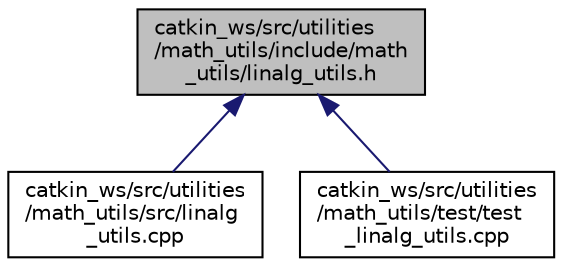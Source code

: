 digraph "catkin_ws/src/utilities/math_utils/include/math_utils/linalg_utils.h"
{
 // LATEX_PDF_SIZE
  edge [fontname="Helvetica",fontsize="10",labelfontname="Helvetica",labelfontsize="10"];
  node [fontname="Helvetica",fontsize="10",shape=record];
  Node1 [label="catkin_ws/src/utilities\l/math_utils/include/math\l_utils/linalg_utils.h",height=0.2,width=0.4,color="black", fillcolor="grey75", style="filled", fontcolor="black",tooltip=" "];
  Node1 -> Node2 [dir="back",color="midnightblue",fontsize="10",style="solid",fontname="Helvetica"];
  Node2 [label="catkin_ws/src/utilities\l/math_utils/src/linalg\l_utils.cpp",height=0.2,width=0.4,color="black", fillcolor="white", style="filled",URL="$linalg__utils_8cpp.html",tooltip=" "];
  Node1 -> Node3 [dir="back",color="midnightblue",fontsize="10",style="solid",fontname="Helvetica"];
  Node3 [label="catkin_ws/src/utilities\l/math_utils/test/test\l_linalg_utils.cpp",height=0.2,width=0.4,color="black", fillcolor="white", style="filled",URL="$test__linalg__utils_8cpp.html",tooltip=" "];
}

